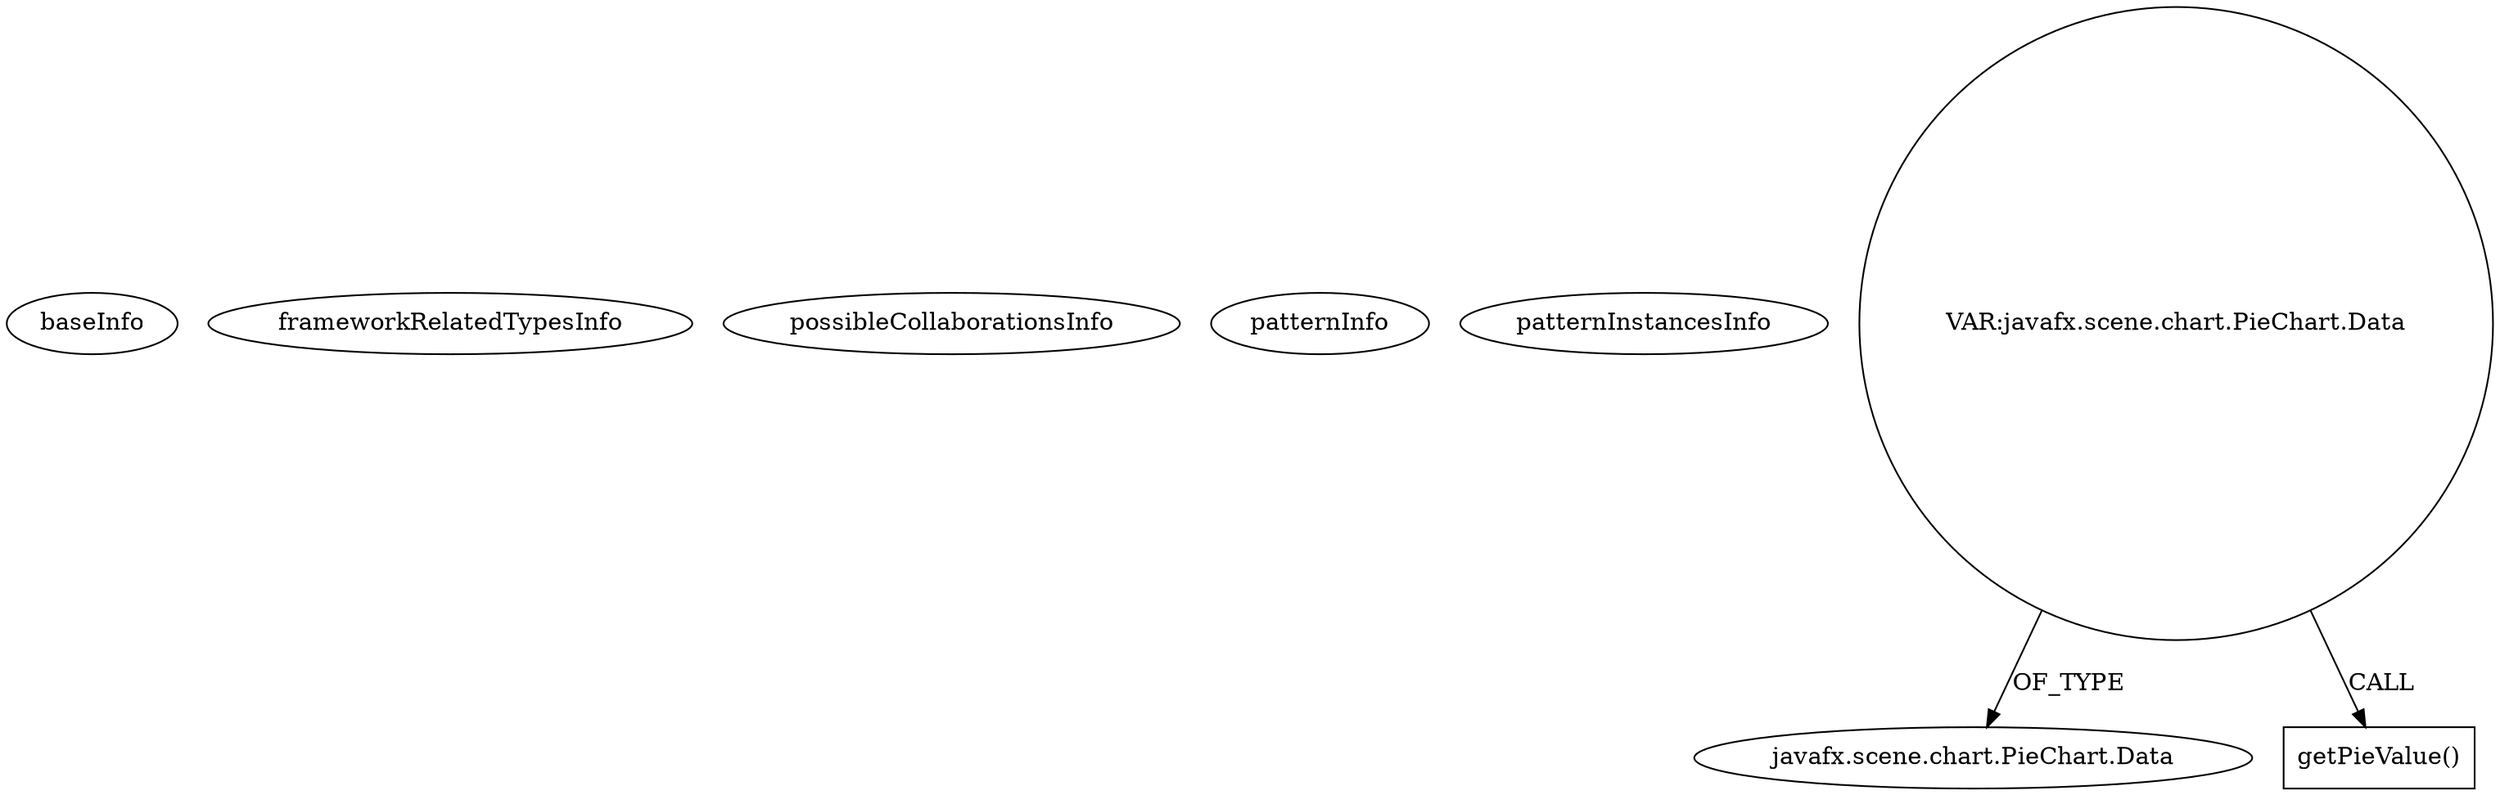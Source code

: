 digraph {
baseInfo[graphId=4182,category="pattern",isAnonymous=false,possibleRelation=false]
frameworkRelatedTypesInfo[]
possibleCollaborationsInfo[]
patternInfo[frequency=2.0,patternRootClient=null]
patternInstancesInfo[0="geyrix57-Proyecto_1_Bases~/geyrix57-Proyecto_1_Bases/Proyecto_1_Bases-master/src/Control/TablespaceControl.java~TablespaceControl~2708",1="geyrix57-Proyecto_1_Bases~/geyrix57-Proyecto_1_Bases/Proyecto_1_Bases-master/src/Control/TablespaceControl.java~void update(java.util.Observable,java.lang.Object)~2709"]
90[label="javafx.scene.chart.PieChart.Data",vertexType="FRAMEWORK_CLASS_TYPE",isFrameworkType=false]
88[label="VAR:javafx.scene.chart.PieChart.Data",vertexType="VARIABLE_EXPRESION",isFrameworkType=false,shape=circle]
107[label="getPieValue()",vertexType="INSIDE_CALL",isFrameworkType=false,shape=box]
88->90[label="OF_TYPE"]
88->107[label="CALL"]
}

